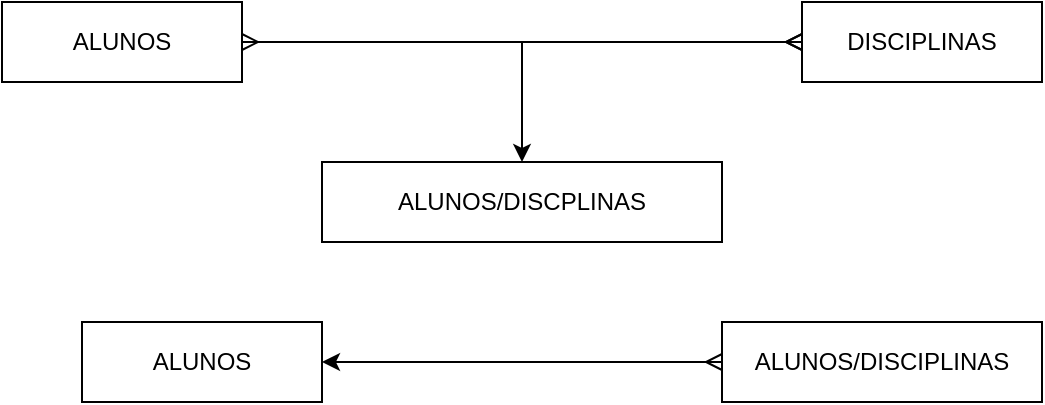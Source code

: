 <mxfile version="17.4.5" type="github"><diagram id="aLrVmya_xIzbNiKqsDAs" name="Page-1"><mxGraphModel dx="874" dy="748" grid="1" gridSize="10" guides="1" tooltips="1" connect="1" arrows="1" fold="1" page="1" pageScale="1" pageWidth="827" pageHeight="1169" math="0" shadow="0"><root><mxCell id="0"/><mxCell id="1" parent="0"/><mxCell id="jlDpKqU0t43wEMRhSO35-2" style="edgeStyle=orthogonalEdgeStyle;rounded=0;orthogonalLoop=1;jettySize=auto;html=1;startArrow=ERmany;startFill=0;entryX=1;entryY=0.5;entryDx=0;entryDy=0;" parent="1" source="jlDpKqU0t43wEMRhSO35-6" target="jlDpKqU0t43wEMRhSO35-5" edge="1"><mxGeometry relative="1" as="geometry"><mxPoint x="250" y="390" as="targetPoint"/><mxPoint x="380" y="360" as="sourcePoint"/><Array as="points"/></mxGeometry></mxCell><mxCell id="jlDpKqU0t43wEMRhSO35-17" style="edgeStyle=orthogonalEdgeStyle;rounded=0;orthogonalLoop=1;jettySize=auto;html=1;startArrow=ERmany;startFill=0;endArrow=ERmany;endFill=0;" parent="1" source="jlDpKqU0t43wEMRhSO35-3" target="jlDpKqU0t43wEMRhSO35-4" edge="1"><mxGeometry relative="1" as="geometry"/></mxCell><mxCell id="jlDpKqU0t43wEMRhSO35-3" value="ALUNOS" style="rounded=0;whiteSpace=wrap;html=1;" parent="1" vertex="1"><mxGeometry x="40" y="200" width="120" height="40" as="geometry"/></mxCell><mxCell id="jlDpKqU0t43wEMRhSO35-18" style="edgeStyle=orthogonalEdgeStyle;rounded=0;orthogonalLoop=1;jettySize=auto;html=1;entryX=0.5;entryY=0;entryDx=0;entryDy=0;startArrow=ERmany;startFill=0;endArrow=classic;endFill=1;" parent="1" source="jlDpKqU0t43wEMRhSO35-4" target="jlDpKqU0t43wEMRhSO35-7" edge="1"><mxGeometry relative="1" as="geometry"/></mxCell><mxCell id="jlDpKqU0t43wEMRhSO35-4" value="DISCIPLINAS" style="rounded=0;whiteSpace=wrap;html=1;" parent="1" vertex="1"><mxGeometry x="440" y="200" width="120" height="40" as="geometry"/></mxCell><mxCell id="jlDpKqU0t43wEMRhSO35-5" value="ALUNOS" style="rounded=0;whiteSpace=wrap;html=1;" parent="1" vertex="1"><mxGeometry x="80" y="360" width="120" height="40" as="geometry"/></mxCell><mxCell id="jlDpKqU0t43wEMRhSO35-6" value="ALUNOS/DISCIPLINAS" style="rounded=0;whiteSpace=wrap;html=1;" parent="1" vertex="1"><mxGeometry x="400" y="360" width="160" height="40" as="geometry"/></mxCell><mxCell id="jlDpKqU0t43wEMRhSO35-7" value="ALUNOS/DISCPLINAS" style="rounded=0;whiteSpace=wrap;html=1;" parent="1" vertex="1"><mxGeometry x="200" y="280" width="200" height="40" as="geometry"/></mxCell></root></mxGraphModel></diagram></mxfile>